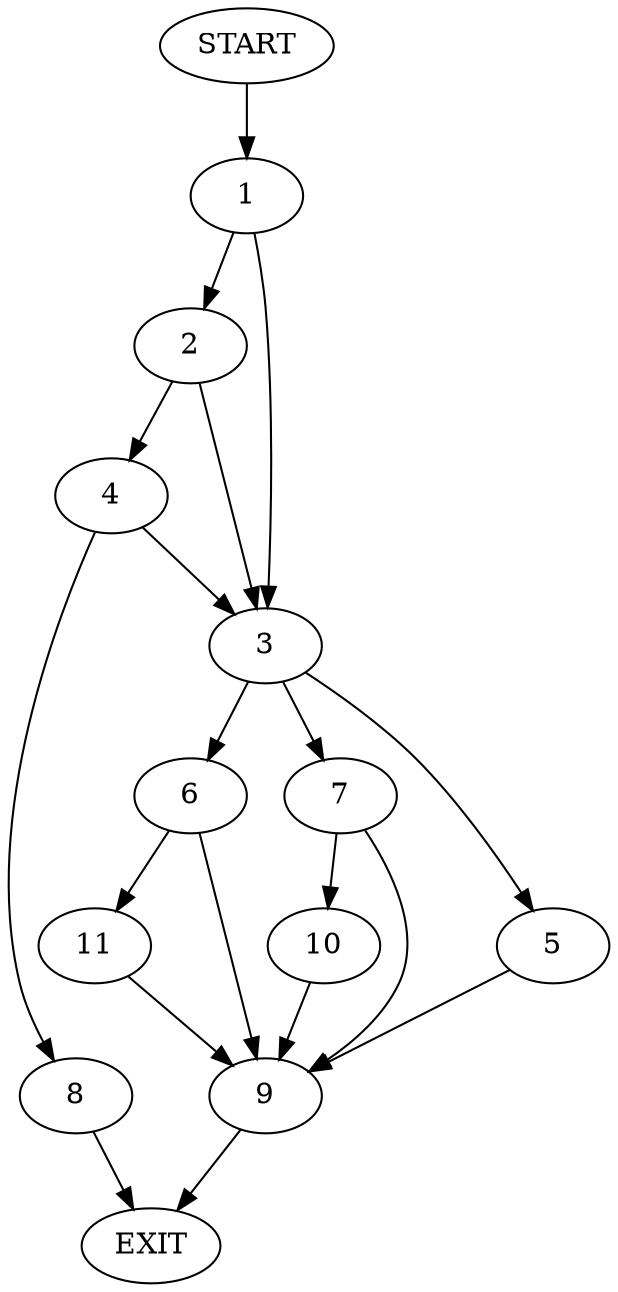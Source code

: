 digraph {
0 [label="START"]
12 [label="EXIT"]
0 -> 1
1 -> 2
1 -> 3
2 -> 4
2 -> 3
3 -> 5
3 -> 6
3 -> 7
4 -> 3
4 -> 8
8 -> 12
5 -> 9
7 -> 10
7 -> 9
6 -> 11
6 -> 9
9 -> 12
10 -> 9
11 -> 9
}
